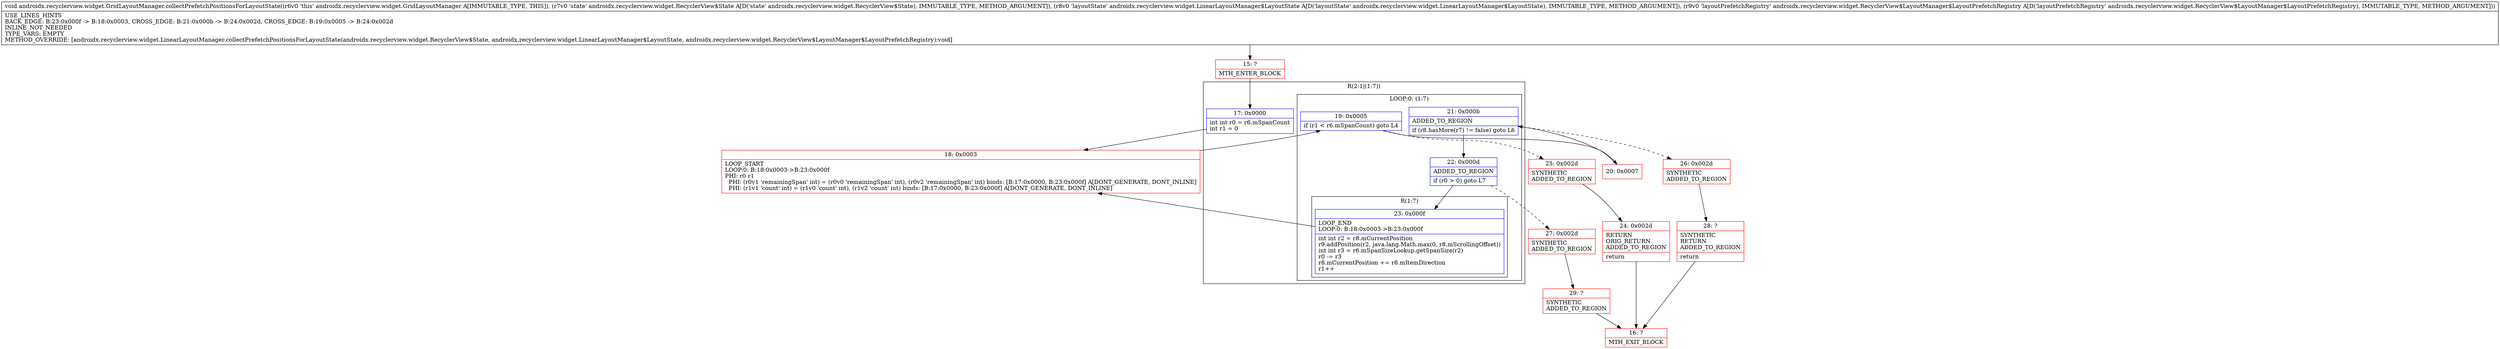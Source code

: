 digraph "CFG forandroidx.recyclerview.widget.GridLayoutManager.collectPrefetchPositionsForLayoutState(Landroidx\/recyclerview\/widget\/RecyclerView$State;Landroidx\/recyclerview\/widget\/LinearLayoutManager$LayoutState;Landroidx\/recyclerview\/widget\/RecyclerView$LayoutManager$LayoutPrefetchRegistry;)V" {
subgraph cluster_Region_1183159128 {
label = "R(2:1|(1:7))";
node [shape=record,color=blue];
Node_17 [shape=record,label="{17\:\ 0x0000|int int r0 = r6.mSpanCount\lint r1 = 0\l}"];
subgraph cluster_LoopRegion_1181132648 {
label = "LOOP:0: (1:7)";
node [shape=record,color=blue];
Node_19 [shape=record,label="{19\:\ 0x0005|if (r1 \< r6.mSpanCount) goto L4\l}"];
Node_21 [shape=record,label="{21\:\ 0x000b|ADDED_TO_REGION\l|if (r8.hasMore(r7) != false) goto L6\l}"];
Node_22 [shape=record,label="{22\:\ 0x000d|ADDED_TO_REGION\l|if (r0 \> 0) goto L7\l}"];
subgraph cluster_Region_495533727 {
label = "R(1:7)";
node [shape=record,color=blue];
Node_23 [shape=record,label="{23\:\ 0x000f|LOOP_END\lLOOP:0: B:18:0x0003\-\>B:23:0x000f\l|int int r2 = r8.mCurrentPosition\lr9.addPosition(r2, java.lang.Math.max(0, r8.mScrollingOffset))\lint int r3 = r6.mSpanSizeLookup.getSpanSize(r2)\lr0 \-= r3\lr8.mCurrentPosition += r8.mItemDirection\lr1++\l}"];
}
}
}
Node_15 [shape=record,color=red,label="{15\:\ ?|MTH_ENTER_BLOCK\l}"];
Node_18 [shape=record,color=red,label="{18\:\ 0x0003|LOOP_START\lLOOP:0: B:18:0x0003\-\>B:23:0x000f\lPHI: r0 r1 \l  PHI: (r0v1 'remainingSpan' int) = (r0v0 'remainingSpan' int), (r0v2 'remainingSpan' int) binds: [B:17:0x0000, B:23:0x000f] A[DONT_GENERATE, DONT_INLINE]\l  PHI: (r1v1 'count' int) = (r1v0 'count' int), (r1v2 'count' int) binds: [B:17:0x0000, B:23:0x000f] A[DONT_GENERATE, DONT_INLINE]\l}"];
Node_20 [shape=record,color=red,label="{20\:\ 0x0007}"];
Node_27 [shape=record,color=red,label="{27\:\ 0x002d|SYNTHETIC\lADDED_TO_REGION\l}"];
Node_29 [shape=record,color=red,label="{29\:\ ?|SYNTHETIC\lADDED_TO_REGION\l}"];
Node_16 [shape=record,color=red,label="{16\:\ ?|MTH_EXIT_BLOCK\l}"];
Node_26 [shape=record,color=red,label="{26\:\ 0x002d|SYNTHETIC\lADDED_TO_REGION\l}"];
Node_28 [shape=record,color=red,label="{28\:\ ?|SYNTHETIC\lRETURN\lADDED_TO_REGION\l|return\l}"];
Node_25 [shape=record,color=red,label="{25\:\ 0x002d|SYNTHETIC\lADDED_TO_REGION\l}"];
Node_24 [shape=record,color=red,label="{24\:\ 0x002d|RETURN\lORIG_RETURN\lADDED_TO_REGION\l|return\l}"];
MethodNode[shape=record,label="{void androidx.recyclerview.widget.GridLayoutManager.collectPrefetchPositionsForLayoutState((r6v0 'this' androidx.recyclerview.widget.GridLayoutManager A[IMMUTABLE_TYPE, THIS]), (r7v0 'state' androidx.recyclerview.widget.RecyclerView$State A[D('state' androidx.recyclerview.widget.RecyclerView$State), IMMUTABLE_TYPE, METHOD_ARGUMENT]), (r8v0 'layoutState' androidx.recyclerview.widget.LinearLayoutManager$LayoutState A[D('layoutState' androidx.recyclerview.widget.LinearLayoutManager$LayoutState), IMMUTABLE_TYPE, METHOD_ARGUMENT]), (r9v0 'layoutPrefetchRegistry' androidx.recyclerview.widget.RecyclerView$LayoutManager$LayoutPrefetchRegistry A[D('layoutPrefetchRegistry' androidx.recyclerview.widget.RecyclerView$LayoutManager$LayoutPrefetchRegistry), IMMUTABLE_TYPE, METHOD_ARGUMENT]))  | USE_LINES_HINTS\lBACK_EDGE: B:23:0x000f \-\> B:18:0x0003, CROSS_EDGE: B:21:0x000b \-\> B:24:0x002d, CROSS_EDGE: B:19:0x0005 \-\> B:24:0x002d\lINLINE_NOT_NEEDED\lTYPE_VARS: EMPTY\lMETHOD_OVERRIDE: [androidx.recyclerview.widget.LinearLayoutManager.collectPrefetchPositionsForLayoutState(androidx.recyclerview.widget.RecyclerView$State, androidx.recyclerview.widget.LinearLayoutManager$LayoutState, androidx.recyclerview.widget.RecyclerView$LayoutManager$LayoutPrefetchRegistry):void]\l}"];
MethodNode -> Node_15;Node_17 -> Node_18;
Node_19 -> Node_20;
Node_19 -> Node_25[style=dashed];
Node_21 -> Node_22;
Node_21 -> Node_26[style=dashed];
Node_22 -> Node_23;
Node_22 -> Node_27[style=dashed];
Node_23 -> Node_18;
Node_15 -> Node_17;
Node_18 -> Node_19;
Node_20 -> Node_21;
Node_27 -> Node_29;
Node_29 -> Node_16;
Node_26 -> Node_28;
Node_28 -> Node_16;
Node_25 -> Node_24;
Node_24 -> Node_16;
}

